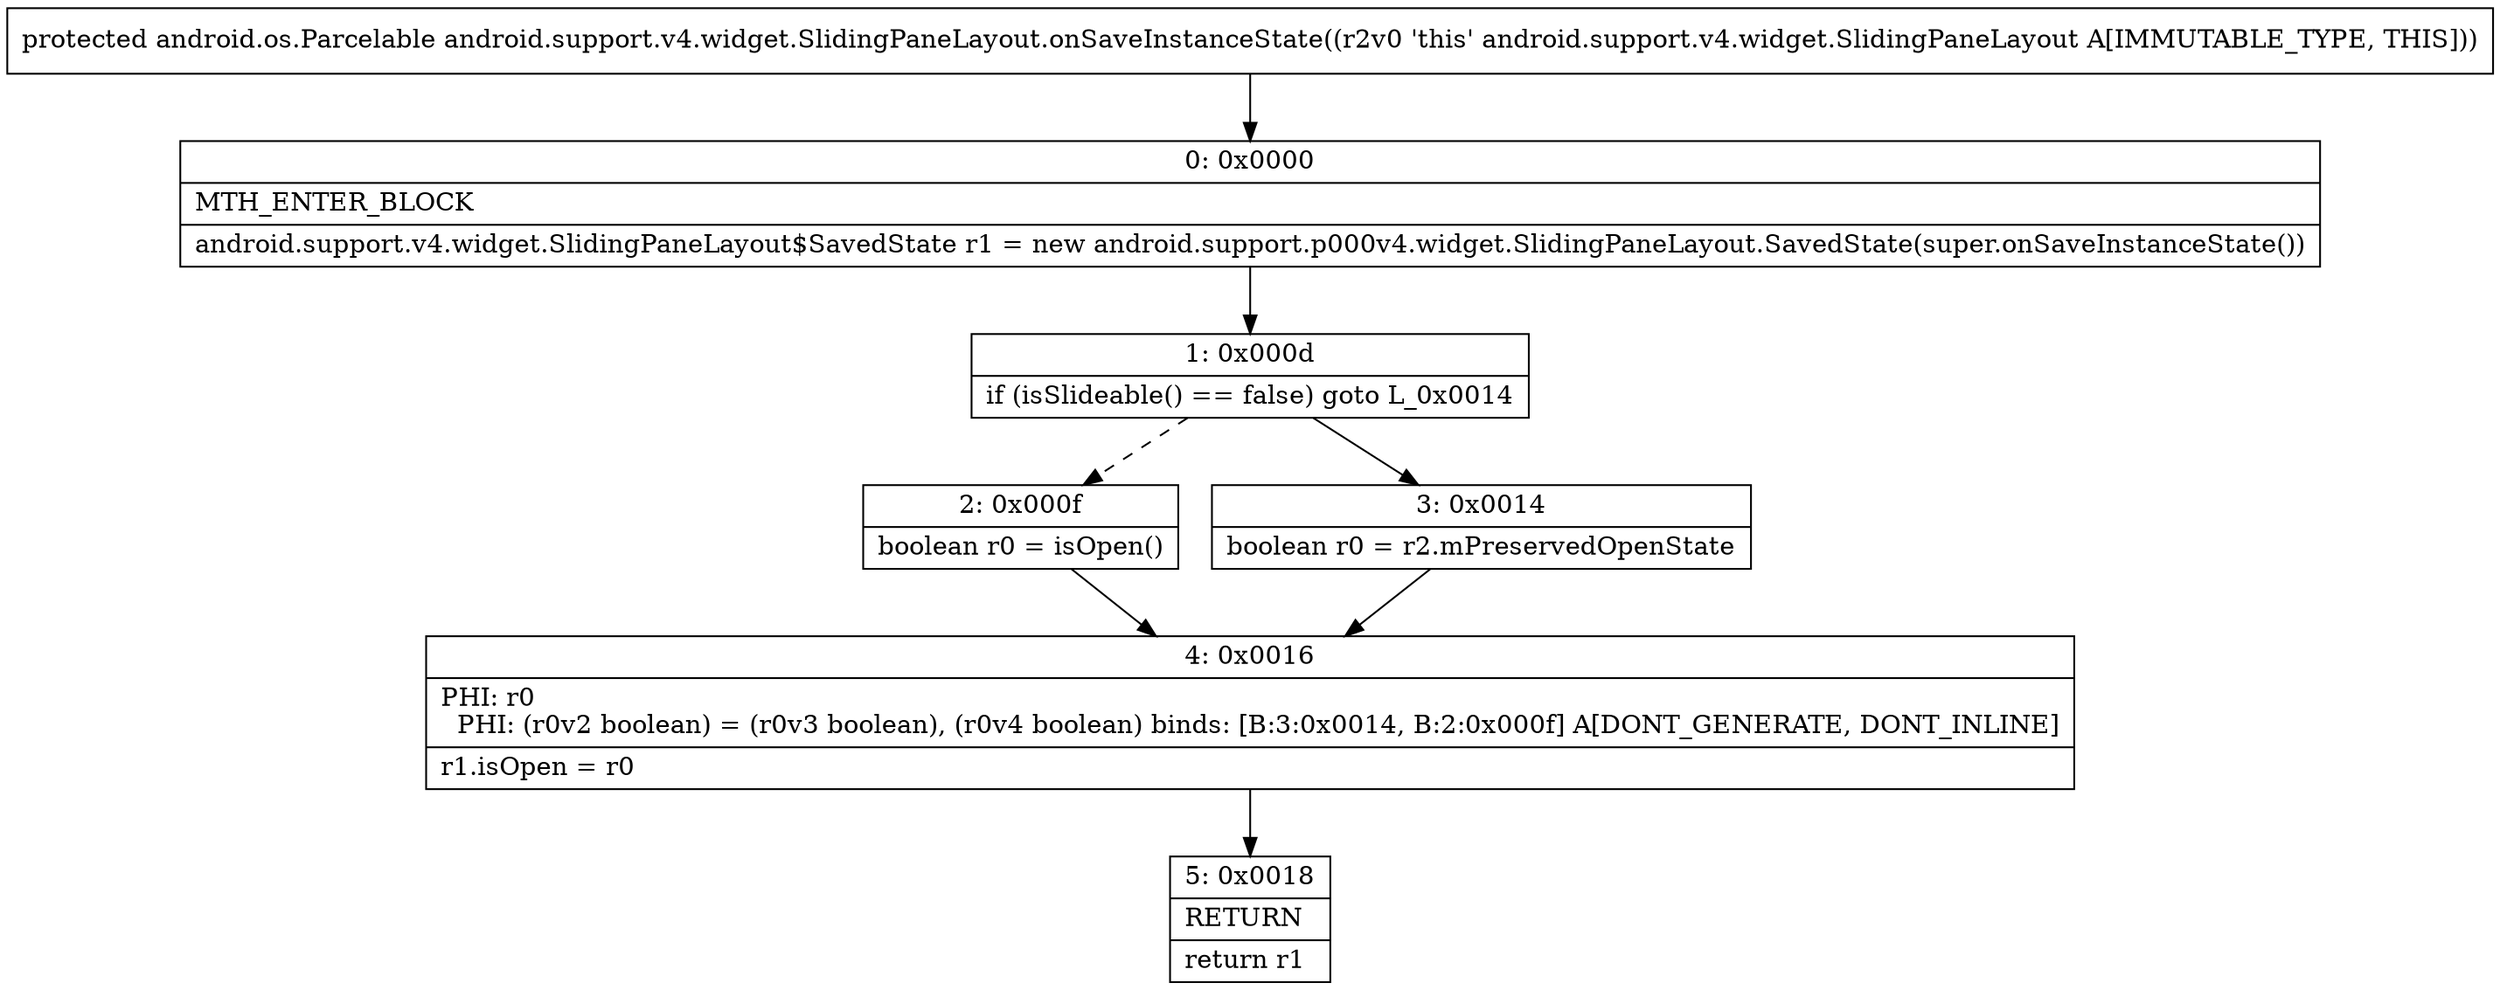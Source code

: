 digraph "CFG forandroid.support.v4.widget.SlidingPaneLayout.onSaveInstanceState()Landroid\/os\/Parcelable;" {
Node_0 [shape=record,label="{0\:\ 0x0000|MTH_ENTER_BLOCK\l|android.support.v4.widget.SlidingPaneLayout$SavedState r1 = new android.support.p000v4.widget.SlidingPaneLayout.SavedState(super.onSaveInstanceState())\l}"];
Node_1 [shape=record,label="{1\:\ 0x000d|if (isSlideable() == false) goto L_0x0014\l}"];
Node_2 [shape=record,label="{2\:\ 0x000f|boolean r0 = isOpen()\l}"];
Node_3 [shape=record,label="{3\:\ 0x0014|boolean r0 = r2.mPreservedOpenState\l}"];
Node_4 [shape=record,label="{4\:\ 0x0016|PHI: r0 \l  PHI: (r0v2 boolean) = (r0v3 boolean), (r0v4 boolean) binds: [B:3:0x0014, B:2:0x000f] A[DONT_GENERATE, DONT_INLINE]\l|r1.isOpen = r0\l}"];
Node_5 [shape=record,label="{5\:\ 0x0018|RETURN\l|return r1\l}"];
MethodNode[shape=record,label="{protected android.os.Parcelable android.support.v4.widget.SlidingPaneLayout.onSaveInstanceState((r2v0 'this' android.support.v4.widget.SlidingPaneLayout A[IMMUTABLE_TYPE, THIS])) }"];
MethodNode -> Node_0;
Node_0 -> Node_1;
Node_1 -> Node_2[style=dashed];
Node_1 -> Node_3;
Node_2 -> Node_4;
Node_3 -> Node_4;
Node_4 -> Node_5;
}

